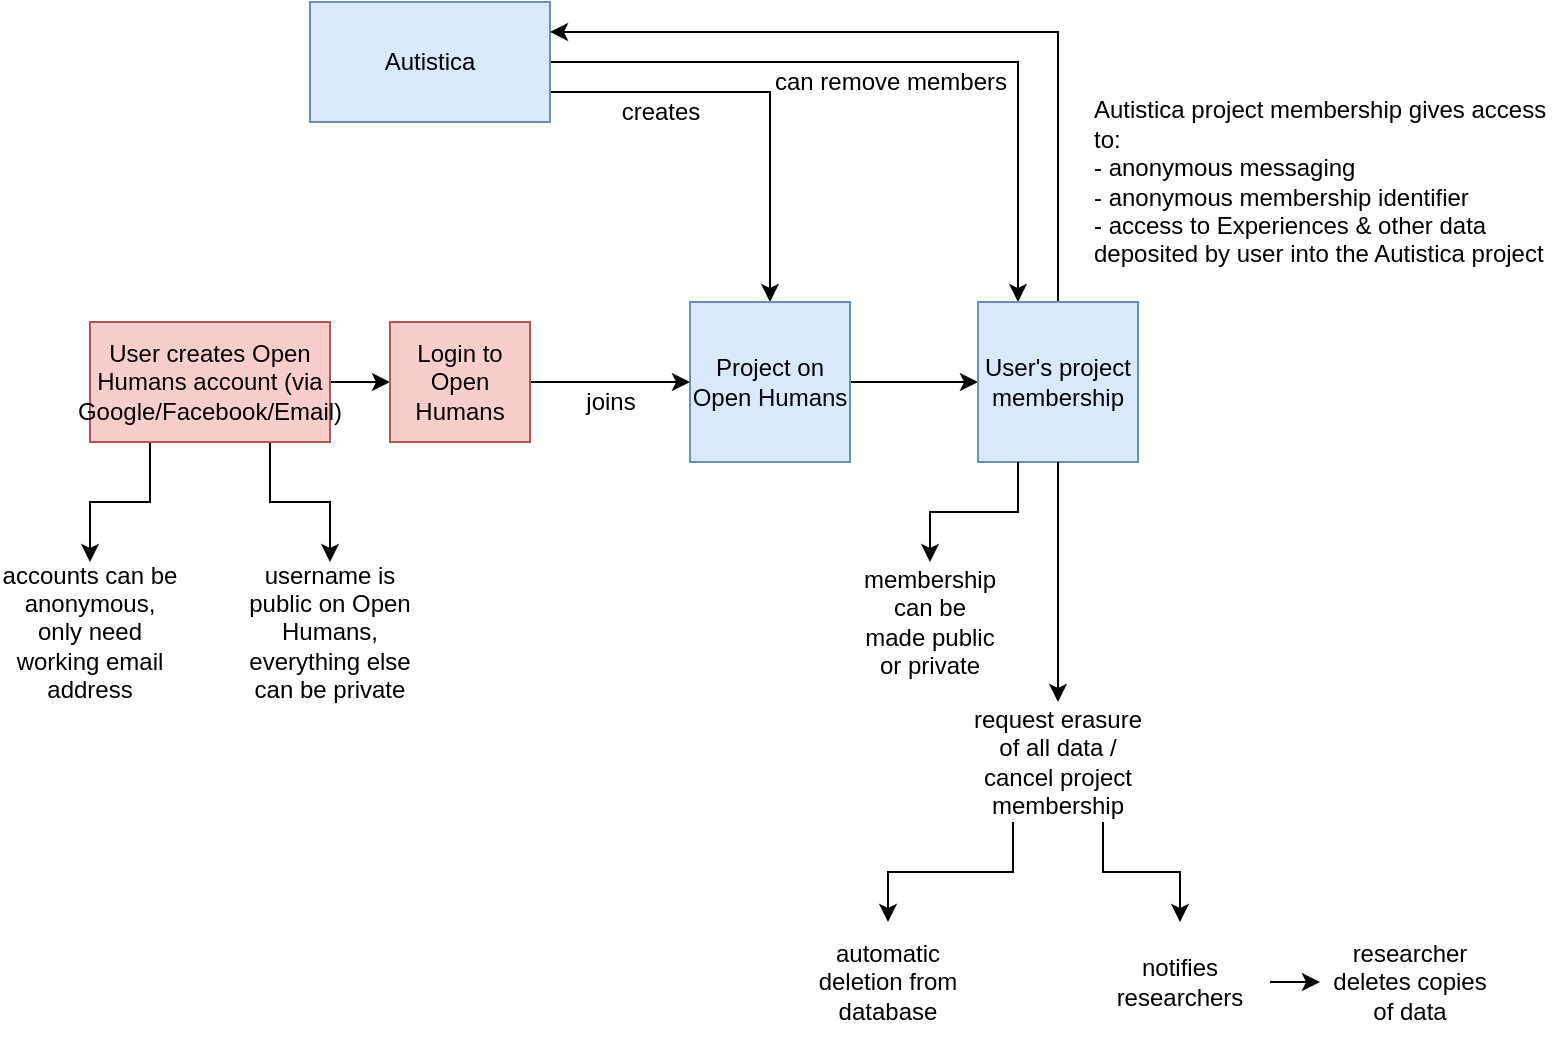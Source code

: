 <mxfile version="11.0.0" type="device"><diagram id="gyD1-jN10tEFgdmPhG1f" name="Page-1"><mxGraphModel dx="1426" dy="810" grid="1" gridSize="10" guides="1" tooltips="1" connect="1" arrows="1" fold="1" page="1" pageScale="1" pageWidth="1169" pageHeight="827" math="0" shadow="0"><root><mxCell id="0"/><mxCell id="1" parent="0"/><mxCell id="9cmLUy2aQ2onbSvQPPiV-18" style="edgeStyle=orthogonalEdgeStyle;rounded=0;orthogonalLoop=1;jettySize=auto;html=1;exitX=1;exitY=0.75;exitDx=0;exitDy=0;entryX=0.5;entryY=0;entryDx=0;entryDy=0;" edge="1" parent="1" source="9cmLUy2aQ2onbSvQPPiV-15" target="9cmLUy2aQ2onbSvQPPiV-16"><mxGeometry relative="1" as="geometry"/></mxCell><mxCell id="9cmLUy2aQ2onbSvQPPiV-19" value="creates" style="text;html=1;resizable=0;points=[];align=center;verticalAlign=middle;labelBackgroundColor=#ffffff;" vertex="1" connectable="0" parent="9cmLUy2aQ2onbSvQPPiV-18"><mxGeometry x="-0.339" y="-1" relative="1" as="geometry"><mxPoint x="-16" y="9" as="offset"/></mxGeometry></mxCell><mxCell id="9cmLUy2aQ2onbSvQPPiV-50" style="edgeStyle=orthogonalEdgeStyle;rounded=0;orthogonalLoop=1;jettySize=auto;html=1;exitX=1;exitY=0.5;exitDx=0;exitDy=0;entryX=0.25;entryY=0;entryDx=0;entryDy=0;startArrow=none;startFill=0;endArrow=classic;endFill=1;" edge="1" parent="1" source="9cmLUy2aQ2onbSvQPPiV-15" target="9cmLUy2aQ2onbSvQPPiV-29"><mxGeometry relative="1" as="geometry"/></mxCell><mxCell id="9cmLUy2aQ2onbSvQPPiV-51" value="can remove members" style="text;html=1;resizable=0;points=[];align=center;verticalAlign=middle;labelBackgroundColor=#ffffff;" vertex="1" connectable="0" parent="9cmLUy2aQ2onbSvQPPiV-50"><mxGeometry x="-0.203" relative="1" as="geometry"><mxPoint x="29" y="10" as="offset"/></mxGeometry></mxCell><mxCell id="9cmLUy2aQ2onbSvQPPiV-15" value="Autistica" style="rounded=0;whiteSpace=wrap;html=1;fillColor=#dae8fc;strokeColor=#6c8ebf;" vertex="1" parent="1"><mxGeometry x="170" y="260" width="120" height="60" as="geometry"/></mxCell><mxCell id="9cmLUy2aQ2onbSvQPPiV-30" style="edgeStyle=orthogonalEdgeStyle;rounded=0;orthogonalLoop=1;jettySize=auto;html=1;exitX=1;exitY=0.5;exitDx=0;exitDy=0;entryX=0;entryY=0.5;entryDx=0;entryDy=0;" edge="1" parent="1" source="9cmLUy2aQ2onbSvQPPiV-16" target="9cmLUy2aQ2onbSvQPPiV-29"><mxGeometry relative="1" as="geometry"/></mxCell><mxCell id="9cmLUy2aQ2onbSvQPPiV-16" value="Project on Open Humans" style="whiteSpace=wrap;html=1;aspect=fixed;fillColor=#dae8fc;strokeColor=#6c8ebf;" vertex="1" parent="1"><mxGeometry x="360" y="410" width="80" height="80" as="geometry"/></mxCell><mxCell id="9cmLUy2aQ2onbSvQPPiV-24" style="edgeStyle=orthogonalEdgeStyle;rounded=0;orthogonalLoop=1;jettySize=auto;html=1;exitX=1;exitY=0.5;exitDx=0;exitDy=0;entryX=0;entryY=0.5;entryDx=0;entryDy=0;" edge="1" parent="1" source="9cmLUy2aQ2onbSvQPPiV-21" target="9cmLUy2aQ2onbSvQPPiV-23"><mxGeometry relative="1" as="geometry"/></mxCell><mxCell id="9cmLUy2aQ2onbSvQPPiV-47" style="edgeStyle=orthogonalEdgeStyle;rounded=0;orthogonalLoop=1;jettySize=auto;html=1;exitX=0.25;exitY=1;exitDx=0;exitDy=0;startArrow=none;startFill=0;endArrow=classic;endFill=1;" edge="1" parent="1" source="9cmLUy2aQ2onbSvQPPiV-21" target="9cmLUy2aQ2onbSvQPPiV-22"><mxGeometry relative="1" as="geometry"/></mxCell><mxCell id="9cmLUy2aQ2onbSvQPPiV-49" style="edgeStyle=orthogonalEdgeStyle;rounded=0;orthogonalLoop=1;jettySize=auto;html=1;exitX=0.75;exitY=1;exitDx=0;exitDy=0;entryX=0.5;entryY=0;entryDx=0;entryDy=0;startArrow=none;startFill=0;endArrow=classic;endFill=1;" edge="1" parent="1" source="9cmLUy2aQ2onbSvQPPiV-21" target="9cmLUy2aQ2onbSvQPPiV-48"><mxGeometry relative="1" as="geometry"/></mxCell><mxCell id="9cmLUy2aQ2onbSvQPPiV-21" value="User creates Open Humans account (via Google/Facebook/Email)" style="rounded=0;whiteSpace=wrap;html=1;fillColor=#f8cecc;strokeColor=#b85450;" vertex="1" parent="1"><mxGeometry x="60" y="420" width="120" height="60" as="geometry"/></mxCell><mxCell id="9cmLUy2aQ2onbSvQPPiV-22" value="accounts can be anonymous, only need working email address" style="text;html=1;strokeColor=none;fillColor=none;align=center;verticalAlign=middle;whiteSpace=wrap;rounded=0;" vertex="1" parent="1"><mxGeometry x="15" y="540" width="90" height="70" as="geometry"/></mxCell><mxCell id="9cmLUy2aQ2onbSvQPPiV-26" style="edgeStyle=orthogonalEdgeStyle;rounded=0;orthogonalLoop=1;jettySize=auto;html=1;exitX=1;exitY=0.5;exitDx=0;exitDy=0;" edge="1" parent="1" source="9cmLUy2aQ2onbSvQPPiV-23" target="9cmLUy2aQ2onbSvQPPiV-16"><mxGeometry relative="1" as="geometry"/></mxCell><mxCell id="9cmLUy2aQ2onbSvQPPiV-27" value="joins" style="text;html=1;resizable=0;points=[];align=center;verticalAlign=middle;labelBackgroundColor=#ffffff;" vertex="1" connectable="0" parent="9cmLUy2aQ2onbSvQPPiV-26"><mxGeometry x="-0.125" y="-4" relative="1" as="geometry"><mxPoint x="5" y="6" as="offset"/></mxGeometry></mxCell><mxCell id="9cmLUy2aQ2onbSvQPPiV-23" value="Login to Open Humans" style="rounded=0;whiteSpace=wrap;html=1;fillColor=#f8cecc;strokeColor=#b85450;" vertex="1" parent="1"><mxGeometry x="210" y="420" width="70" height="60" as="geometry"/></mxCell><mxCell id="9cmLUy2aQ2onbSvQPPiV-31" style="edgeStyle=orthogonalEdgeStyle;rounded=0;orthogonalLoop=1;jettySize=auto;html=1;exitX=0.5;exitY=0;exitDx=0;exitDy=0;entryX=1;entryY=0.25;entryDx=0;entryDy=0;" edge="1" parent="1" source="9cmLUy2aQ2onbSvQPPiV-29" target="9cmLUy2aQ2onbSvQPPiV-15"><mxGeometry relative="1" as="geometry"/></mxCell><mxCell id="9cmLUy2aQ2onbSvQPPiV-29" value="User's project membership" style="whiteSpace=wrap;html=1;aspect=fixed;fillColor=#dae8fc;strokeColor=#6c8ebf;" vertex="1" parent="1"><mxGeometry x="504" y="410" width="80" height="80" as="geometry"/></mxCell><mxCell id="9cmLUy2aQ2onbSvQPPiV-32" value="&lt;div&gt;Autistica project membership gives access to:&lt;/div&gt;&lt;div&gt;- anonymous messaging&lt;br&gt;&lt;/div&gt;&lt;div&gt;- anonymous membership identifier&lt;/div&gt;&lt;div&gt;- access to Experiences &amp;amp; other data deposited by user into the Autistica project&lt;br&gt;&lt;/div&gt;" style="text;html=1;strokeColor=none;fillColor=none;align=left;verticalAlign=middle;whiteSpace=wrap;rounded=0;" vertex="1" parent="1"><mxGeometry x="560" y="340" width="230" height="20" as="geometry"/></mxCell><mxCell id="9cmLUy2aQ2onbSvQPPiV-39" style="edgeStyle=orthogonalEdgeStyle;rounded=0;orthogonalLoop=1;jettySize=auto;html=1;exitX=0.5;exitY=0;exitDx=0;exitDy=0;entryX=0.25;entryY=1;entryDx=0;entryDy=0;startArrow=classic;startFill=1;endArrow=none;endFill=0;" edge="1" parent="1" source="9cmLUy2aQ2onbSvQPPiV-33" target="9cmLUy2aQ2onbSvQPPiV-29"><mxGeometry relative="1" as="geometry"/></mxCell><mxCell id="9cmLUy2aQ2onbSvQPPiV-33" value="membership can be made public or private" style="text;html=1;strokeColor=none;fillColor=none;align=center;verticalAlign=middle;whiteSpace=wrap;rounded=0;" vertex="1" parent="1"><mxGeometry x="460" y="540" width="40" height="60" as="geometry"/></mxCell><mxCell id="9cmLUy2aQ2onbSvQPPiV-41" style="edgeStyle=orthogonalEdgeStyle;rounded=0;orthogonalLoop=1;jettySize=auto;html=1;exitX=0.5;exitY=0;exitDx=0;exitDy=0;entryX=0.5;entryY=1;entryDx=0;entryDy=0;startArrow=classic;startFill=1;endArrow=none;endFill=0;" edge="1" parent="1" source="9cmLUy2aQ2onbSvQPPiV-40" target="9cmLUy2aQ2onbSvQPPiV-29"><mxGeometry relative="1" as="geometry"/></mxCell><mxCell id="9cmLUy2aQ2onbSvQPPiV-44" style="edgeStyle=orthogonalEdgeStyle;rounded=0;orthogonalLoop=1;jettySize=auto;html=1;exitX=0.25;exitY=1;exitDx=0;exitDy=0;entryX=0.5;entryY=0;entryDx=0;entryDy=0;startArrow=none;startFill=0;endArrow=classic;endFill=1;" edge="1" parent="1" source="9cmLUy2aQ2onbSvQPPiV-40" target="9cmLUy2aQ2onbSvQPPiV-42"><mxGeometry relative="1" as="geometry"/></mxCell><mxCell id="9cmLUy2aQ2onbSvQPPiV-46" style="edgeStyle=orthogonalEdgeStyle;rounded=0;orthogonalLoop=1;jettySize=auto;html=1;exitX=0.75;exitY=1;exitDx=0;exitDy=0;entryX=0.5;entryY=0;entryDx=0;entryDy=0;startArrow=none;startFill=0;endArrow=classic;endFill=1;" edge="1" parent="1" source="9cmLUy2aQ2onbSvQPPiV-40" target="9cmLUy2aQ2onbSvQPPiV-45"><mxGeometry relative="1" as="geometry"/></mxCell><mxCell id="9cmLUy2aQ2onbSvQPPiV-40" value="request erasure of all data / cancel project membership" style="text;html=1;strokeColor=none;fillColor=none;align=center;verticalAlign=middle;whiteSpace=wrap;rounded=0;" vertex="1" parent="1"><mxGeometry x="499" y="610" width="90" height="60" as="geometry"/></mxCell><mxCell id="9cmLUy2aQ2onbSvQPPiV-42" value="automatic deletion from database" style="text;html=1;strokeColor=none;fillColor=none;align=center;verticalAlign=middle;whiteSpace=wrap;rounded=0;" vertex="1" parent="1"><mxGeometry x="414" y="720" width="90" height="60" as="geometry"/></mxCell><mxCell id="9cmLUy2aQ2onbSvQPPiV-53" style="edgeStyle=orthogonalEdgeStyle;rounded=0;orthogonalLoop=1;jettySize=auto;html=1;exitX=1;exitY=0.5;exitDx=0;exitDy=0;startArrow=none;startFill=0;endArrow=classic;endFill=1;" edge="1" parent="1" source="9cmLUy2aQ2onbSvQPPiV-45" target="9cmLUy2aQ2onbSvQPPiV-52"><mxGeometry relative="1" as="geometry"/></mxCell><mxCell id="9cmLUy2aQ2onbSvQPPiV-45" value="notifies researchers" style="text;html=1;strokeColor=none;fillColor=none;align=center;verticalAlign=middle;whiteSpace=wrap;rounded=0;" vertex="1" parent="1"><mxGeometry x="560" y="720" width="90" height="60" as="geometry"/></mxCell><mxCell id="9cmLUy2aQ2onbSvQPPiV-48" value="username is public on Open Humans, everything else can be private" style="text;html=1;strokeColor=none;fillColor=none;align=center;verticalAlign=middle;whiteSpace=wrap;rounded=0;" vertex="1" parent="1"><mxGeometry x="135" y="540" width="90" height="70" as="geometry"/></mxCell><mxCell id="9cmLUy2aQ2onbSvQPPiV-52" value="researcher deletes copies of data" style="text;html=1;strokeColor=none;fillColor=none;align=center;verticalAlign=middle;whiteSpace=wrap;rounded=0;" vertex="1" parent="1"><mxGeometry x="675" y="720" width="90" height="60" as="geometry"/></mxCell></root></mxGraphModel></diagram></mxfile>